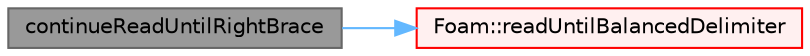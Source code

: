 digraph "continueReadUntilRightBrace"
{
 // LATEX_PDF_SIZE
  bgcolor="transparent";
  edge [fontname=Helvetica,fontsize=10,labelfontname=Helvetica,labelfontsize=10];
  node [fontname=Helvetica,fontsize=10,shape=box,height=0.2,width=0.4];
  rankdir="LR";
  Node1 [id="Node000001",label="continueReadUntilRightBrace",height=0.2,width=0.4,color="gray40", fillcolor="grey60", style="filled", fontcolor="black",tooltip=" "];
  Node1 -> Node2 [id="edge1_Node000001_Node000002",color="steelblue1",style="solid",tooltip=" "];
  Node2 [id="Node000002",label="Foam::readUntilBalancedDelimiter",height=0.2,width=0.4,color="red", fillcolor="#FFF0F0", style="filled",URL="$namespaceFoam.html#aa15c1f9ccc50c891d62ec0ac19e7f26d",tooltip=" "];
}
